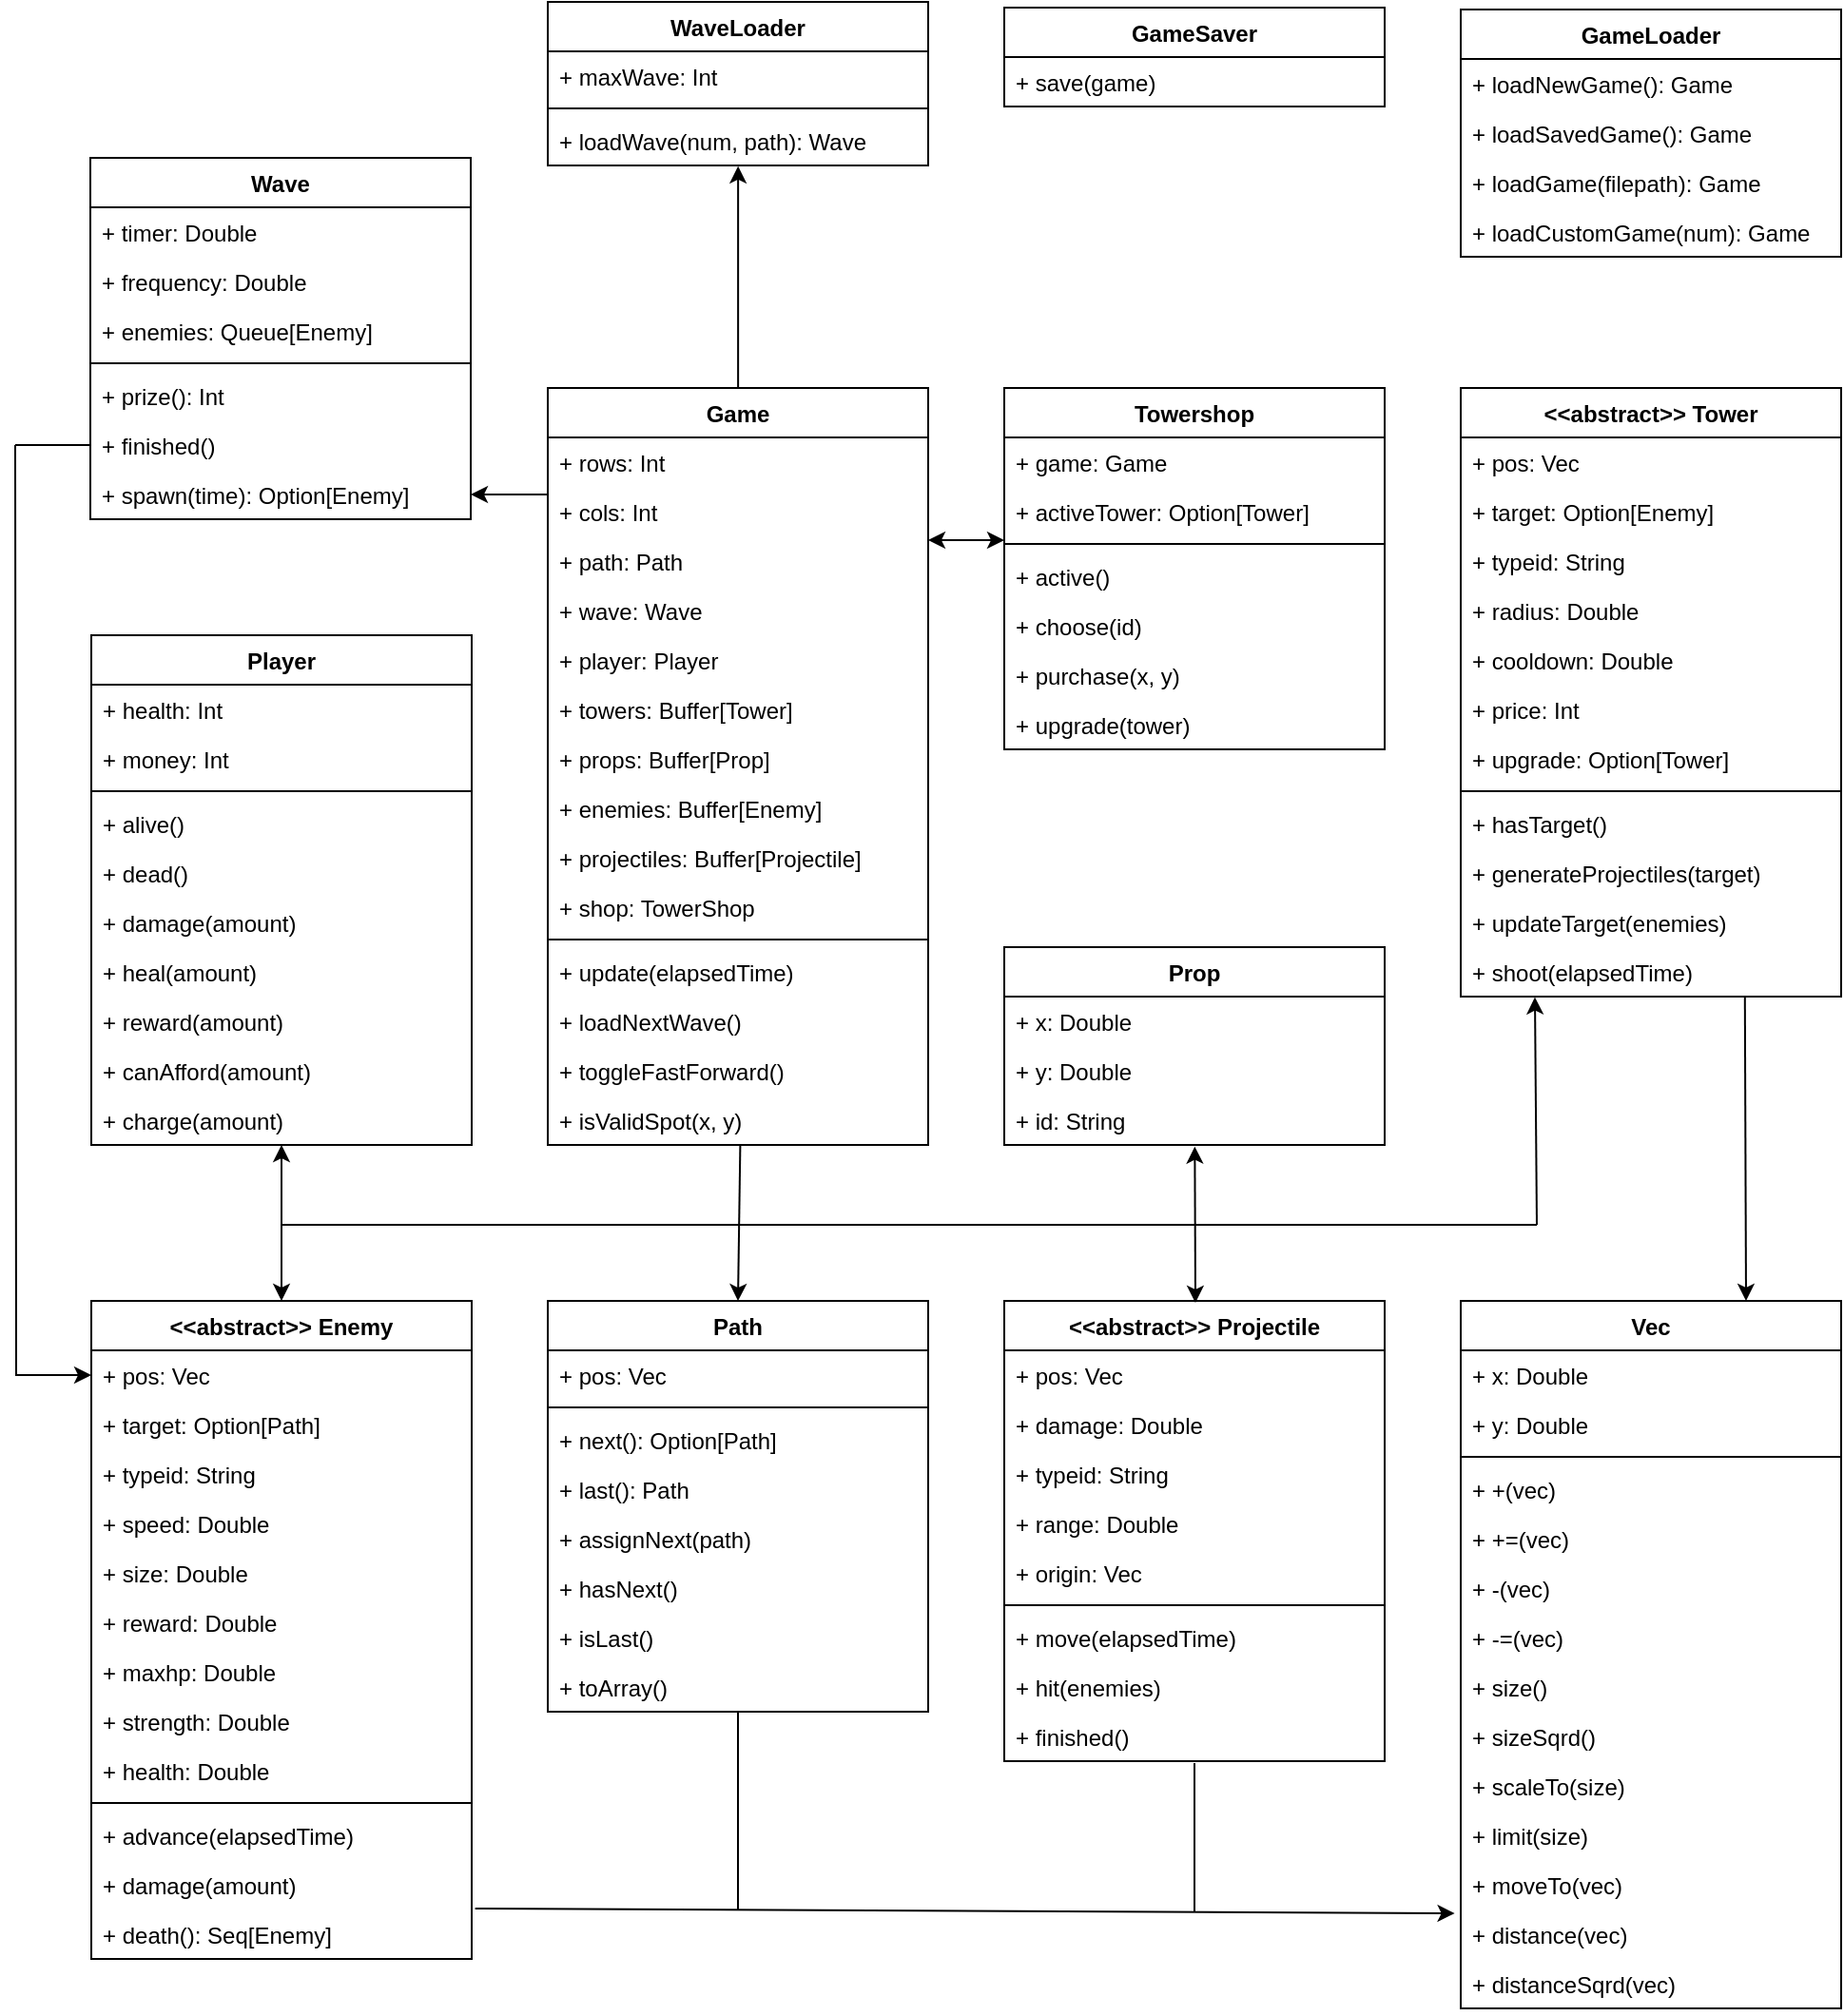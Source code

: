 <mxfile version="10.6.2" type="device"><diagram id="_A9ZsMwv0akL2j7kG6Yg" name="Page-1"><mxGraphModel dx="2323" dy="1255" grid="1" gridSize="10" guides="1" tooltips="1" connect="1" arrows="1" fold="1" page="1" pageScale="1" pageWidth="827" pageHeight="1169" math="0" shadow="0"><root><mxCell id="0"/><mxCell id="1" parent="0"/><mxCell id="PVqgf849tcAsKXQQycSv-12" value="Game" style="swimlane;fontStyle=1;childLayout=stackLayout;horizontal=1;startSize=26;fillColor=none;horizontalStack=0;resizeParent=1;resizeParentMax=0;resizeLast=0;collapsible=1;marginBottom=0;" parent="1" vertex="1"><mxGeometry x="320" y="240" width="200" height="398" as="geometry"/></mxCell><mxCell id="PVqgf849tcAsKXQQycSv-13" value="+ rows: Int&#10;&#10;" style="text;strokeColor=none;fillColor=none;align=left;verticalAlign=top;spacingLeft=4;spacingRight=4;overflow=hidden;rotatable=0;points=[[0,0.5],[1,0.5]];portConstraint=eastwest;" parent="PVqgf849tcAsKXQQycSv-12" vertex="1"><mxGeometry y="26" width="200" height="26" as="geometry"/></mxCell><mxCell id="PVqgf849tcAsKXQQycSv-14" value="+ cols: Int" style="text;strokeColor=none;fillColor=none;align=left;verticalAlign=top;spacingLeft=4;spacingRight=4;overflow=hidden;rotatable=0;points=[[0,0.5],[1,0.5]];portConstraint=eastwest;" parent="PVqgf849tcAsKXQQycSv-12" vertex="1"><mxGeometry y="52" width="200" height="26" as="geometry"/></mxCell><mxCell id="PVqgf849tcAsKXQQycSv-15" value="+ path: Path" style="text;strokeColor=none;fillColor=none;align=left;verticalAlign=top;spacingLeft=4;spacingRight=4;overflow=hidden;rotatable=0;points=[[0,0.5],[1,0.5]];portConstraint=eastwest;" parent="PVqgf849tcAsKXQQycSv-12" vertex="1"><mxGeometry y="78" width="200" height="26" as="geometry"/></mxCell><mxCell id="PVqgf849tcAsKXQQycSv-16" value="+ wave: Wave" style="text;strokeColor=none;fillColor=none;align=left;verticalAlign=top;spacingLeft=4;spacingRight=4;overflow=hidden;rotatable=0;points=[[0,0.5],[1,0.5]];portConstraint=eastwest;" parent="PVqgf849tcAsKXQQycSv-12" vertex="1"><mxGeometry y="104" width="200" height="26" as="geometry"/></mxCell><mxCell id="PVqgf849tcAsKXQQycSv-17" value="+ player: Player" style="text;strokeColor=none;fillColor=none;align=left;verticalAlign=top;spacingLeft=4;spacingRight=4;overflow=hidden;rotatable=0;points=[[0,0.5],[1,0.5]];portConstraint=eastwest;" parent="PVqgf849tcAsKXQQycSv-12" vertex="1"><mxGeometry y="130" width="200" height="26" as="geometry"/></mxCell><mxCell id="PVqgf849tcAsKXQQycSv-18" value="+ towers: Buffer[Tower]" style="text;strokeColor=none;fillColor=none;align=left;verticalAlign=top;spacingLeft=4;spacingRight=4;overflow=hidden;rotatable=0;points=[[0,0.5],[1,0.5]];portConstraint=eastwest;" parent="PVqgf849tcAsKXQQycSv-12" vertex="1"><mxGeometry y="156" width="200" height="26" as="geometry"/></mxCell><mxCell id="PVqgf849tcAsKXQQycSv-19" value="+ props: Buffer[Prop]" style="text;strokeColor=none;fillColor=none;align=left;verticalAlign=top;spacingLeft=4;spacingRight=4;overflow=hidden;rotatable=0;points=[[0,0.5],[1,0.5]];portConstraint=eastwest;" parent="PVqgf849tcAsKXQQycSv-12" vertex="1"><mxGeometry y="182" width="200" height="26" as="geometry"/></mxCell><mxCell id="PVqgf849tcAsKXQQycSv-20" value="+ enemies: Buffer[Enemy]" style="text;strokeColor=none;fillColor=none;align=left;verticalAlign=top;spacingLeft=4;spacingRight=4;overflow=hidden;rotatable=0;points=[[0,0.5],[1,0.5]];portConstraint=eastwest;" parent="PVqgf849tcAsKXQQycSv-12" vertex="1"><mxGeometry y="208" width="200" height="26" as="geometry"/></mxCell><mxCell id="PVqgf849tcAsKXQQycSv-21" value="+ projectiles: Buffer[Projectile]" style="text;strokeColor=none;fillColor=none;align=left;verticalAlign=top;spacingLeft=4;spacingRight=4;overflow=hidden;rotatable=0;points=[[0,0.5],[1,0.5]];portConstraint=eastwest;" parent="PVqgf849tcAsKXQQycSv-12" vertex="1"><mxGeometry y="234" width="200" height="26" as="geometry"/></mxCell><mxCell id="PVqgf849tcAsKXQQycSv-22" value="+ shop: TowerShop" style="text;strokeColor=none;fillColor=none;align=left;verticalAlign=top;spacingLeft=4;spacingRight=4;overflow=hidden;rotatable=0;points=[[0,0.5],[1,0.5]];portConstraint=eastwest;" parent="PVqgf849tcAsKXQQycSv-12" vertex="1"><mxGeometry y="260" width="200" height="26" as="geometry"/></mxCell><mxCell id="PVqgf849tcAsKXQQycSv-37" value="" style="line;strokeWidth=1;fillColor=none;align=left;verticalAlign=middle;spacingTop=-1;spacingLeft=3;spacingRight=3;rotatable=0;labelPosition=right;points=[];portConstraint=eastwest;" parent="PVqgf849tcAsKXQQycSv-12" vertex="1"><mxGeometry y="286" width="200" height="8" as="geometry"/></mxCell><mxCell id="PVqgf849tcAsKXQQycSv-55" value="+ update(elapsedTime)" style="text;strokeColor=none;fillColor=none;align=left;verticalAlign=top;spacingLeft=4;spacingRight=4;overflow=hidden;rotatable=0;points=[[0,0.5],[1,0.5]];portConstraint=eastwest;" parent="PVqgf849tcAsKXQQycSv-12" vertex="1"><mxGeometry y="294" width="200" height="26" as="geometry"/></mxCell><mxCell id="PVqgf849tcAsKXQQycSv-56" value="+ loadNextWave()" style="text;strokeColor=none;fillColor=none;align=left;verticalAlign=top;spacingLeft=4;spacingRight=4;overflow=hidden;rotatable=0;points=[[0,0.5],[1,0.5]];portConstraint=eastwest;" parent="PVqgf849tcAsKXQQycSv-12" vertex="1"><mxGeometry y="320" width="200" height="26" as="geometry"/></mxCell><mxCell id="PVqgf849tcAsKXQQycSv-57" value="+ toggleFastForward()" style="text;strokeColor=none;fillColor=none;align=left;verticalAlign=top;spacingLeft=4;spacingRight=4;overflow=hidden;rotatable=0;points=[[0,0.5],[1,0.5]];portConstraint=eastwest;" parent="PVqgf849tcAsKXQQycSv-12" vertex="1"><mxGeometry y="346" width="200" height="26" as="geometry"/></mxCell><mxCell id="PVqgf849tcAsKXQQycSv-59" value="+ isValidSpot(x, y)" style="text;strokeColor=none;fillColor=none;align=left;verticalAlign=top;spacingLeft=4;spacingRight=4;overflow=hidden;rotatable=0;points=[[0,0.5],[1,0.5]];portConstraint=eastwest;" parent="PVqgf849tcAsKXQQycSv-12" vertex="1"><mxGeometry y="372" width="200" height="26" as="geometry"/></mxCell><mxCell id="PVqgf849tcAsKXQQycSv-60" value="&lt;&lt;abstract&gt;&gt; Enemy&#10;&#10;" style="swimlane;fontStyle=1;align=center;verticalAlign=top;childLayout=stackLayout;horizontal=1;startSize=26;horizontalStack=0;resizeParent=1;resizeParentMax=0;resizeLast=0;collapsible=1;marginBottom=0;" parent="1" vertex="1"><mxGeometry x="80" y="720" width="200" height="346" as="geometry"/></mxCell><mxCell id="PVqgf849tcAsKXQQycSv-72" value="+ pos: Vec" style="text;strokeColor=none;fillColor=none;align=left;verticalAlign=top;spacingLeft=4;spacingRight=4;overflow=hidden;rotatable=0;points=[[0,0.5],[1,0.5]];portConstraint=eastwest;" parent="PVqgf849tcAsKXQQycSv-60" vertex="1"><mxGeometry y="26" width="200" height="26" as="geometry"/></mxCell><mxCell id="PVqgf849tcAsKXQQycSv-65" value="+ target: Option[Path]" style="text;strokeColor=none;fillColor=none;align=left;verticalAlign=top;spacingLeft=4;spacingRight=4;overflow=hidden;rotatable=0;points=[[0,0.5],[1,0.5]];portConstraint=eastwest;" parent="PVqgf849tcAsKXQQycSv-60" vertex="1"><mxGeometry y="52" width="200" height="26" as="geometry"/></mxCell><mxCell id="PVqgf849tcAsKXQQycSv-66" value="+ typeid: String" style="text;strokeColor=none;fillColor=none;align=left;verticalAlign=top;spacingLeft=4;spacingRight=4;overflow=hidden;rotatable=0;points=[[0,0.5],[1,0.5]];portConstraint=eastwest;" parent="PVqgf849tcAsKXQQycSv-60" vertex="1"><mxGeometry y="78" width="200" height="26" as="geometry"/></mxCell><mxCell id="PVqgf849tcAsKXQQycSv-67" value="+ speed: Double" style="text;strokeColor=none;fillColor=none;align=left;verticalAlign=top;spacingLeft=4;spacingRight=4;overflow=hidden;rotatable=0;points=[[0,0.5],[1,0.5]];portConstraint=eastwest;" parent="PVqgf849tcAsKXQQycSv-60" vertex="1"><mxGeometry y="104" width="200" height="26" as="geometry"/></mxCell><mxCell id="PVqgf849tcAsKXQQycSv-68" value="+ size: Double" style="text;strokeColor=none;fillColor=none;align=left;verticalAlign=top;spacingLeft=4;spacingRight=4;overflow=hidden;rotatable=0;points=[[0,0.5],[1,0.5]];portConstraint=eastwest;" parent="PVqgf849tcAsKXQQycSv-60" vertex="1"><mxGeometry y="130" width="200" height="26" as="geometry"/></mxCell><mxCell id="PVqgf849tcAsKXQQycSv-69" value="+ reward: Double" style="text;strokeColor=none;fillColor=none;align=left;verticalAlign=top;spacingLeft=4;spacingRight=4;overflow=hidden;rotatable=0;points=[[0,0.5],[1,0.5]];portConstraint=eastwest;" parent="PVqgf849tcAsKXQQycSv-60" vertex="1"><mxGeometry y="156" width="200" height="26" as="geometry"/></mxCell><mxCell id="PVqgf849tcAsKXQQycSv-70" value="+ maxhp: Double" style="text;strokeColor=none;fillColor=none;align=left;verticalAlign=top;spacingLeft=4;spacingRight=4;overflow=hidden;rotatable=0;points=[[0,0.5],[1,0.5]];portConstraint=eastwest;" parent="PVqgf849tcAsKXQQycSv-60" vertex="1"><mxGeometry y="182" width="200" height="26" as="geometry"/></mxCell><mxCell id="PVqgf849tcAsKXQQycSv-71" value="+ strength: Double" style="text;strokeColor=none;fillColor=none;align=left;verticalAlign=top;spacingLeft=4;spacingRight=4;overflow=hidden;rotatable=0;points=[[0,0.5],[1,0.5]];portConstraint=eastwest;" parent="PVqgf849tcAsKXQQycSv-60" vertex="1"><mxGeometry y="208" width="200" height="26" as="geometry"/></mxCell><mxCell id="PVqgf849tcAsKXQQycSv-73" value="+ health: Double" style="text;strokeColor=none;fillColor=none;align=left;verticalAlign=top;spacingLeft=4;spacingRight=4;overflow=hidden;rotatable=0;points=[[0,0.5],[1,0.5]];portConstraint=eastwest;" parent="PVqgf849tcAsKXQQycSv-60" vertex="1"><mxGeometry y="234" width="200" height="26" as="geometry"/></mxCell><mxCell id="PVqgf849tcAsKXQQycSv-62" value="" style="line;strokeWidth=1;fillColor=none;align=left;verticalAlign=middle;spacingTop=-1;spacingLeft=3;spacingRight=3;rotatable=0;labelPosition=right;points=[];portConstraint=eastwest;" parent="PVqgf849tcAsKXQQycSv-60" vertex="1"><mxGeometry y="260" width="200" height="8" as="geometry"/></mxCell><mxCell id="PVqgf849tcAsKXQQycSv-76" value="+ advance(elapsedTime)" style="text;strokeColor=none;fillColor=none;align=left;verticalAlign=top;spacingLeft=4;spacingRight=4;overflow=hidden;rotatable=0;points=[[0,0.5],[1,0.5]];portConstraint=eastwest;" parent="PVqgf849tcAsKXQQycSv-60" vertex="1"><mxGeometry y="268" width="200" height="26" as="geometry"/></mxCell><mxCell id="PVqgf849tcAsKXQQycSv-74" value="+ damage(amount)" style="text;strokeColor=none;fillColor=none;align=left;verticalAlign=top;spacingLeft=4;spacingRight=4;overflow=hidden;rotatable=0;points=[[0,0.5],[1,0.5]];portConstraint=eastwest;" parent="PVqgf849tcAsKXQQycSv-60" vertex="1"><mxGeometry y="294" width="200" height="26" as="geometry"/></mxCell><mxCell id="PVqgf849tcAsKXQQycSv-75" value="+ death(): Seq[Enemy]" style="text;strokeColor=none;fillColor=none;align=left;verticalAlign=top;spacingLeft=4;spacingRight=4;overflow=hidden;rotatable=0;points=[[0,0.5],[1,0.5]];portConstraint=eastwest;" parent="PVqgf849tcAsKXQQycSv-60" vertex="1"><mxGeometry y="320" width="200" height="26" as="geometry"/></mxCell><mxCell id="PVqgf849tcAsKXQQycSv-87" value="Path&#10;" style="swimlane;fontStyle=1;align=center;verticalAlign=top;childLayout=stackLayout;horizontal=1;startSize=26;horizontalStack=0;resizeParent=1;resizeParentMax=0;resizeLast=0;collapsible=1;marginBottom=0;" parent="1" vertex="1"><mxGeometry x="320" y="720" width="200" height="216" as="geometry"/></mxCell><mxCell id="PVqgf849tcAsKXQQycSv-88" value="+ pos: Vec" style="text;strokeColor=none;fillColor=none;align=left;verticalAlign=top;spacingLeft=4;spacingRight=4;overflow=hidden;rotatable=0;points=[[0,0.5],[1,0.5]];portConstraint=eastwest;" parent="PVqgf849tcAsKXQQycSv-87" vertex="1"><mxGeometry y="26" width="200" height="26" as="geometry"/></mxCell><mxCell id="PVqgf849tcAsKXQQycSv-99" value="" style="line;strokeWidth=1;fillColor=none;align=left;verticalAlign=middle;spacingTop=-1;spacingLeft=3;spacingRight=3;rotatable=0;labelPosition=right;points=[];portConstraint=eastwest;" parent="PVqgf849tcAsKXQQycSv-87" vertex="1"><mxGeometry y="52" width="200" height="8" as="geometry"/></mxCell><mxCell id="PVqgf849tcAsKXQQycSv-89" value="+ next(): Option[Path]" style="text;strokeColor=none;fillColor=none;align=left;verticalAlign=top;spacingLeft=4;spacingRight=4;overflow=hidden;rotatable=0;points=[[0,0.5],[1,0.5]];portConstraint=eastwest;" parent="PVqgf849tcAsKXQQycSv-87" vertex="1"><mxGeometry y="60" width="200" height="26" as="geometry"/></mxCell><mxCell id="PVqgf849tcAsKXQQycSv-90" value="+ last(): Path" style="text;strokeColor=none;fillColor=none;align=left;verticalAlign=top;spacingLeft=4;spacingRight=4;overflow=hidden;rotatable=0;points=[[0,0.5],[1,0.5]];portConstraint=eastwest;" parent="PVqgf849tcAsKXQQycSv-87" vertex="1"><mxGeometry y="86" width="200" height="26" as="geometry"/></mxCell><mxCell id="PVqgf849tcAsKXQQycSv-91" value="+ assignNext(path)" style="text;strokeColor=none;fillColor=none;align=left;verticalAlign=top;spacingLeft=4;spacingRight=4;overflow=hidden;rotatable=0;points=[[0,0.5],[1,0.5]];portConstraint=eastwest;" parent="PVqgf849tcAsKXQQycSv-87" vertex="1"><mxGeometry y="112" width="200" height="26" as="geometry"/></mxCell><mxCell id="PVqgf849tcAsKXQQycSv-92" value="+ hasNext()" style="text;strokeColor=none;fillColor=none;align=left;verticalAlign=top;spacingLeft=4;spacingRight=4;overflow=hidden;rotatable=0;points=[[0,0.5],[1,0.5]];portConstraint=eastwest;" parent="PVqgf849tcAsKXQQycSv-87" vertex="1"><mxGeometry y="138" width="200" height="26" as="geometry"/></mxCell><mxCell id="PVqgf849tcAsKXQQycSv-93" value="+ isLast()" style="text;strokeColor=none;fillColor=none;align=left;verticalAlign=top;spacingLeft=4;spacingRight=4;overflow=hidden;rotatable=0;points=[[0,0.5],[1,0.5]];portConstraint=eastwest;" parent="PVqgf849tcAsKXQQycSv-87" vertex="1"><mxGeometry y="164" width="200" height="26" as="geometry"/></mxCell><mxCell id="PVqgf849tcAsKXQQycSv-94" value="+ toArray()" style="text;strokeColor=none;fillColor=none;align=left;verticalAlign=top;spacingLeft=4;spacingRight=4;overflow=hidden;rotatable=0;points=[[0,0.5],[1,0.5]];portConstraint=eastwest;" parent="PVqgf849tcAsKXQQycSv-87" vertex="1"><mxGeometry y="190" width="200" height="26" as="geometry"/></mxCell><mxCell id="PVqgf849tcAsKXQQycSv-103" value="&lt;&lt;abstract&gt;&gt; Projectile&#10;&#10;" style="swimlane;fontStyle=1;align=center;verticalAlign=top;childLayout=stackLayout;horizontal=1;startSize=26;horizontalStack=0;resizeParent=1;resizeParentMax=0;resizeLast=0;collapsible=1;marginBottom=0;" parent="1" vertex="1"><mxGeometry x="560" y="720" width="200" height="242" as="geometry"/></mxCell><mxCell id="PVqgf849tcAsKXQQycSv-104" value="+ pos: Vec" style="text;strokeColor=none;fillColor=none;align=left;verticalAlign=top;spacingLeft=4;spacingRight=4;overflow=hidden;rotatable=0;points=[[0,0.5],[1,0.5]];portConstraint=eastwest;" parent="PVqgf849tcAsKXQQycSv-103" vertex="1"><mxGeometry y="26" width="200" height="26" as="geometry"/></mxCell><mxCell id="PVqgf849tcAsKXQQycSv-105" value="+ damage: Double" style="text;strokeColor=none;fillColor=none;align=left;verticalAlign=top;spacingLeft=4;spacingRight=4;overflow=hidden;rotatable=0;points=[[0,0.5],[1,0.5]];portConstraint=eastwest;" parent="PVqgf849tcAsKXQQycSv-103" vertex="1"><mxGeometry y="52" width="200" height="26" as="geometry"/></mxCell><mxCell id="PVqgf849tcAsKXQQycSv-106" value="+ typeid: String" style="text;strokeColor=none;fillColor=none;align=left;verticalAlign=top;spacingLeft=4;spacingRight=4;overflow=hidden;rotatable=0;points=[[0,0.5],[1,0.5]];portConstraint=eastwest;" parent="PVqgf849tcAsKXQQycSv-103" vertex="1"><mxGeometry y="78" width="200" height="26" as="geometry"/></mxCell><mxCell id="PVqgf849tcAsKXQQycSv-107" value="+ range: Double" style="text;strokeColor=none;fillColor=none;align=left;verticalAlign=top;spacingLeft=4;spacingRight=4;overflow=hidden;rotatable=0;points=[[0,0.5],[1,0.5]];portConstraint=eastwest;" parent="PVqgf849tcAsKXQQycSv-103" vertex="1"><mxGeometry y="104" width="200" height="26" as="geometry"/></mxCell><mxCell id="PVqgf849tcAsKXQQycSv-108" value="+ origin: Vec" style="text;strokeColor=none;fillColor=none;align=left;verticalAlign=top;spacingLeft=4;spacingRight=4;overflow=hidden;rotatable=0;points=[[0,0.5],[1,0.5]];portConstraint=eastwest;" parent="PVqgf849tcAsKXQQycSv-103" vertex="1"><mxGeometry y="130" width="200" height="26" as="geometry"/></mxCell><mxCell id="PVqgf849tcAsKXQQycSv-113" value="" style="line;strokeWidth=1;fillColor=none;align=left;verticalAlign=middle;spacingTop=-1;spacingLeft=3;spacingRight=3;rotatable=0;labelPosition=right;points=[];portConstraint=eastwest;" parent="PVqgf849tcAsKXQQycSv-103" vertex="1"><mxGeometry y="156" width="200" height="8" as="geometry"/></mxCell><mxCell id="PVqgf849tcAsKXQQycSv-109" value="+ move(elapsedTime)" style="text;strokeColor=none;fillColor=none;align=left;verticalAlign=top;spacingLeft=4;spacingRight=4;overflow=hidden;rotatable=0;points=[[0,0.5],[1,0.5]];portConstraint=eastwest;" parent="PVqgf849tcAsKXQQycSv-103" vertex="1"><mxGeometry y="164" width="200" height="26" as="geometry"/></mxCell><mxCell id="PVqgf849tcAsKXQQycSv-110" value="+ hit(enemies)" style="text;strokeColor=none;fillColor=none;align=left;verticalAlign=top;spacingLeft=4;spacingRight=4;overflow=hidden;rotatable=0;points=[[0,0.5],[1,0.5]];portConstraint=eastwest;" parent="PVqgf849tcAsKXQQycSv-103" vertex="1"><mxGeometry y="190" width="200" height="26" as="geometry"/></mxCell><mxCell id="PVqgf849tcAsKXQQycSv-111" value="+ finished()" style="text;strokeColor=none;fillColor=none;align=left;verticalAlign=top;spacingLeft=4;spacingRight=4;overflow=hidden;rotatable=0;points=[[0,0.5],[1,0.5]];portConstraint=eastwest;" parent="PVqgf849tcAsKXQQycSv-103" vertex="1"><mxGeometry y="216" width="200" height="26" as="geometry"/></mxCell><mxCell id="PVqgf849tcAsKXQQycSv-117" value="Player&#10;" style="swimlane;fontStyle=1;align=center;verticalAlign=top;childLayout=stackLayout;horizontal=1;startSize=26;horizontalStack=0;resizeParent=1;resizeParentMax=0;resizeLast=0;collapsible=1;marginBottom=0;" parent="1" vertex="1"><mxGeometry x="80" y="370" width="200" height="268" as="geometry"/></mxCell><mxCell id="PVqgf849tcAsKXQQycSv-118" value="+ health: Int" style="text;strokeColor=none;fillColor=none;align=left;verticalAlign=top;spacingLeft=4;spacingRight=4;overflow=hidden;rotatable=0;points=[[0,0.5],[1,0.5]];portConstraint=eastwest;" parent="PVqgf849tcAsKXQQycSv-117" vertex="1"><mxGeometry y="26" width="200" height="26" as="geometry"/></mxCell><mxCell id="PVqgf849tcAsKXQQycSv-120" value="+ money: Int" style="text;strokeColor=none;fillColor=none;align=left;verticalAlign=top;spacingLeft=4;spacingRight=4;overflow=hidden;rotatable=0;points=[[0,0.5],[1,0.5]];portConstraint=eastwest;" parent="PVqgf849tcAsKXQQycSv-117" vertex="1"><mxGeometry y="52" width="200" height="26" as="geometry"/></mxCell><mxCell id="PVqgf849tcAsKXQQycSv-119" value="" style="line;strokeWidth=1;fillColor=none;align=left;verticalAlign=middle;spacingTop=-1;spacingLeft=3;spacingRight=3;rotatable=0;labelPosition=right;points=[];portConstraint=eastwest;" parent="PVqgf849tcAsKXQQycSv-117" vertex="1"><mxGeometry y="78" width="200" height="8" as="geometry"/></mxCell><mxCell id="PVqgf849tcAsKXQQycSv-121" value="+ alive()" style="text;strokeColor=none;fillColor=none;align=left;verticalAlign=top;spacingLeft=4;spacingRight=4;overflow=hidden;rotatable=0;points=[[0,0.5],[1,0.5]];portConstraint=eastwest;" parent="PVqgf849tcAsKXQQycSv-117" vertex="1"><mxGeometry y="86" width="200" height="26" as="geometry"/></mxCell><mxCell id="PVqgf849tcAsKXQQycSv-122" value="+ dead()" style="text;strokeColor=none;fillColor=none;align=left;verticalAlign=top;spacingLeft=4;spacingRight=4;overflow=hidden;rotatable=0;points=[[0,0.5],[1,0.5]];portConstraint=eastwest;" parent="PVqgf849tcAsKXQQycSv-117" vertex="1"><mxGeometry y="112" width="200" height="26" as="geometry"/></mxCell><mxCell id="PVqgf849tcAsKXQQycSv-123" value="+ damage(amount)" style="text;strokeColor=none;fillColor=none;align=left;verticalAlign=top;spacingLeft=4;spacingRight=4;overflow=hidden;rotatable=0;points=[[0,0.5],[1,0.5]];portConstraint=eastwest;" parent="PVqgf849tcAsKXQQycSv-117" vertex="1"><mxGeometry y="138" width="200" height="26" as="geometry"/></mxCell><mxCell id="PVqgf849tcAsKXQQycSv-124" value="+ heal(amount)" style="text;strokeColor=none;fillColor=none;align=left;verticalAlign=top;spacingLeft=4;spacingRight=4;overflow=hidden;rotatable=0;points=[[0,0.5],[1,0.5]];portConstraint=eastwest;" parent="PVqgf849tcAsKXQQycSv-117" vertex="1"><mxGeometry y="164" width="200" height="26" as="geometry"/></mxCell><mxCell id="PVqgf849tcAsKXQQycSv-125" value="+ reward(amount)" style="text;strokeColor=none;fillColor=none;align=left;verticalAlign=top;spacingLeft=4;spacingRight=4;overflow=hidden;rotatable=0;points=[[0,0.5],[1,0.5]];portConstraint=eastwest;" parent="PVqgf849tcAsKXQQycSv-117" vertex="1"><mxGeometry y="190" width="200" height="26" as="geometry"/></mxCell><mxCell id="PVqgf849tcAsKXQQycSv-126" value="+ canAfford(amount)" style="text;strokeColor=none;fillColor=none;align=left;verticalAlign=top;spacingLeft=4;spacingRight=4;overflow=hidden;rotatable=0;points=[[0,0.5],[1,0.5]];portConstraint=eastwest;" parent="PVqgf849tcAsKXQQycSv-117" vertex="1"><mxGeometry y="216" width="200" height="26" as="geometry"/></mxCell><mxCell id="PVqgf849tcAsKXQQycSv-127" value="+ charge(amount)" style="text;strokeColor=none;fillColor=none;align=left;verticalAlign=top;spacingLeft=4;spacingRight=4;overflow=hidden;rotatable=0;points=[[0,0.5],[1,0.5]];portConstraint=eastwest;" parent="PVqgf849tcAsKXQQycSv-117" vertex="1"><mxGeometry y="242" width="200" height="26" as="geometry"/></mxCell><mxCell id="PVqgf849tcAsKXQQycSv-128" value="Prop&#10;" style="swimlane;fontStyle=1;align=center;verticalAlign=top;childLayout=stackLayout;horizontal=1;startSize=26;horizontalStack=0;resizeParent=1;resizeParentMax=0;resizeLast=0;collapsible=1;marginBottom=0;" parent="1" vertex="1"><mxGeometry x="560" y="534" width="200" height="104" as="geometry"/></mxCell><mxCell id="PVqgf849tcAsKXQQycSv-129" value="+ x: Double&#10;" style="text;strokeColor=none;fillColor=none;align=left;verticalAlign=top;spacingLeft=4;spacingRight=4;overflow=hidden;rotatable=0;points=[[0,0.5],[1,0.5]];portConstraint=eastwest;" parent="PVqgf849tcAsKXQQycSv-128" vertex="1"><mxGeometry y="26" width="200" height="26" as="geometry"/></mxCell><mxCell id="PVqgf849tcAsKXQQycSv-130" value="+ y: Double" style="text;strokeColor=none;fillColor=none;align=left;verticalAlign=top;spacingLeft=4;spacingRight=4;overflow=hidden;rotatable=0;points=[[0,0.5],[1,0.5]];portConstraint=eastwest;" parent="PVqgf849tcAsKXQQycSv-128" vertex="1"><mxGeometry y="52" width="200" height="26" as="geometry"/></mxCell><mxCell id="PVqgf849tcAsKXQQycSv-132" value="+ id: String" style="text;strokeColor=none;fillColor=none;align=left;verticalAlign=top;spacingLeft=4;spacingRight=4;overflow=hidden;rotatable=0;points=[[0,0.5],[1,0.5]];portConstraint=eastwest;" parent="PVqgf849tcAsKXQQycSv-128" vertex="1"><mxGeometry y="78" width="200" height="26" as="geometry"/></mxCell><mxCell id="PVqgf849tcAsKXQQycSv-140" value="&lt;&lt;abstract&gt;&gt; Tower&#10;" style="swimlane;fontStyle=1;align=center;verticalAlign=top;childLayout=stackLayout;horizontal=1;startSize=26;horizontalStack=0;resizeParent=1;resizeParentMax=0;resizeLast=0;collapsible=1;marginBottom=0;" parent="1" vertex="1"><mxGeometry x="800" y="240" width="200" height="320" as="geometry"/></mxCell><mxCell id="PVqgf849tcAsKXQQycSv-141" value="+ pos: Vec" style="text;strokeColor=none;fillColor=none;align=left;verticalAlign=top;spacingLeft=4;spacingRight=4;overflow=hidden;rotatable=0;points=[[0,0.5],[1,0.5]];portConstraint=eastwest;" parent="PVqgf849tcAsKXQQycSv-140" vertex="1"><mxGeometry y="26" width="200" height="26" as="geometry"/></mxCell><mxCell id="PVqgf849tcAsKXQQycSv-142" value="+ target: Option[Enemy]" style="text;strokeColor=none;fillColor=none;align=left;verticalAlign=top;spacingLeft=4;spacingRight=4;overflow=hidden;rotatable=0;points=[[0,0.5],[1,0.5]];portConstraint=eastwest;" parent="PVqgf849tcAsKXQQycSv-140" vertex="1"><mxGeometry y="52" width="200" height="26" as="geometry"/></mxCell><mxCell id="PVqgf849tcAsKXQQycSv-143" value="+ typeid: String" style="text;strokeColor=none;fillColor=none;align=left;verticalAlign=top;spacingLeft=4;spacingRight=4;overflow=hidden;rotatable=0;points=[[0,0.5],[1,0.5]];portConstraint=eastwest;" parent="PVqgf849tcAsKXQQycSv-140" vertex="1"><mxGeometry y="78" width="200" height="26" as="geometry"/></mxCell><mxCell id="PVqgf849tcAsKXQQycSv-144" value="+ radius: Double" style="text;strokeColor=none;fillColor=none;align=left;verticalAlign=top;spacingLeft=4;spacingRight=4;overflow=hidden;rotatable=0;points=[[0,0.5],[1,0.5]];portConstraint=eastwest;" parent="PVqgf849tcAsKXQQycSv-140" vertex="1"><mxGeometry y="104" width="200" height="26" as="geometry"/></mxCell><mxCell id="PVqgf849tcAsKXQQycSv-145" value="+ cooldown: Double" style="text;strokeColor=none;fillColor=none;align=left;verticalAlign=top;spacingLeft=4;spacingRight=4;overflow=hidden;rotatable=0;points=[[0,0.5],[1,0.5]];portConstraint=eastwest;" parent="PVqgf849tcAsKXQQycSv-140" vertex="1"><mxGeometry y="130" width="200" height="26" as="geometry"/></mxCell><mxCell id="PVqgf849tcAsKXQQycSv-146" value="+ price: Int" style="text;strokeColor=none;fillColor=none;align=left;verticalAlign=top;spacingLeft=4;spacingRight=4;overflow=hidden;rotatable=0;points=[[0,0.5],[1,0.5]];portConstraint=eastwest;" parent="PVqgf849tcAsKXQQycSv-140" vertex="1"><mxGeometry y="156" width="200" height="26" as="geometry"/></mxCell><mxCell id="PVqgf849tcAsKXQQycSv-147" value="+ upgrade: Option[Tower]" style="text;strokeColor=none;fillColor=none;align=left;verticalAlign=top;spacingLeft=4;spacingRight=4;overflow=hidden;rotatable=0;points=[[0,0.5],[1,0.5]];portConstraint=eastwest;" parent="PVqgf849tcAsKXQQycSv-140" vertex="1"><mxGeometry y="182" width="200" height="26" as="geometry"/></mxCell><mxCell id="PVqgf849tcAsKXQQycSv-150" value="" style="line;strokeWidth=1;fillColor=none;align=left;verticalAlign=middle;spacingTop=-1;spacingLeft=3;spacingRight=3;rotatable=0;labelPosition=right;points=[];portConstraint=eastwest;" parent="PVqgf849tcAsKXQQycSv-140" vertex="1"><mxGeometry y="208" width="200" height="8" as="geometry"/></mxCell><mxCell id="PVqgf849tcAsKXQQycSv-148" value="+ hasTarget()" style="text;strokeColor=none;fillColor=none;align=left;verticalAlign=top;spacingLeft=4;spacingRight=4;overflow=hidden;rotatable=0;points=[[0,0.5],[1,0.5]];portConstraint=eastwest;" parent="PVqgf849tcAsKXQQycSv-140" vertex="1"><mxGeometry y="216" width="200" height="26" as="geometry"/></mxCell><mxCell id="PVqgf849tcAsKXQQycSv-149" value="+ generateProjectiles(target)" style="text;strokeColor=none;fillColor=none;align=left;verticalAlign=top;spacingLeft=4;spacingRight=4;overflow=hidden;rotatable=0;points=[[0,0.5],[1,0.5]];portConstraint=eastwest;" parent="PVqgf849tcAsKXQQycSv-140" vertex="1"><mxGeometry y="242" width="200" height="26" as="geometry"/></mxCell><mxCell id="PVqgf849tcAsKXQQycSv-151" value="+ updateTarget(enemies)" style="text;strokeColor=none;fillColor=none;align=left;verticalAlign=top;spacingLeft=4;spacingRight=4;overflow=hidden;rotatable=0;points=[[0,0.5],[1,0.5]];portConstraint=eastwest;" parent="PVqgf849tcAsKXQQycSv-140" vertex="1"><mxGeometry y="268" width="200" height="26" as="geometry"/></mxCell><mxCell id="PVqgf849tcAsKXQQycSv-152" value="+ shoot(elapsedTime)" style="text;strokeColor=none;fillColor=none;align=left;verticalAlign=top;spacingLeft=4;spacingRight=4;overflow=hidden;rotatable=0;points=[[0,0.5],[1,0.5]];portConstraint=eastwest;" parent="PVqgf849tcAsKXQQycSv-140" vertex="1"><mxGeometry y="294" width="200" height="26" as="geometry"/></mxCell><mxCell id="PVqgf849tcAsKXQQycSv-154" value="" style="endArrow=none;html=1;edgeStyle=orthogonalEdgeStyle;endFill=0;" parent="1" edge="1"><mxGeometry relative="1" as="geometry"><mxPoint x="180" y="680" as="sourcePoint"/><mxPoint x="840" y="680" as="targetPoint"/></mxGeometry></mxCell><mxCell id="PVqgf849tcAsKXQQycSv-161" value="" style="endArrow=classic;html=1;exitX=0.5;exitY=1;exitDx=0;exitDy=0;strokeWidth=1;startArrow=classic;startFill=1;endFill=1;" parent="1" source="PVqgf849tcAsKXQQycSv-117" edge="1"><mxGeometry relative="1" as="geometry"><mxPoint x="179.5" y="680" as="sourcePoint"/><mxPoint x="180" y="720" as="targetPoint"/></mxGeometry></mxCell><mxCell id="PVqgf849tcAsKXQQycSv-162" value="" style="endArrow=classic;html=1;exitX=0.506;exitY=0.999;exitDx=0;exitDy=0;exitPerimeter=0;endFill=1;" parent="1" source="PVqgf849tcAsKXQQycSv-59" edge="1"><mxGeometry relative="1" as="geometry"><mxPoint x="419.5" y="680" as="sourcePoint"/><mxPoint x="420" y="720" as="targetPoint"/></mxGeometry></mxCell><mxCell id="PVqgf849tcAsKXQQycSv-165" value="" style="endArrow=classic;html=1;exitX=0.5;exitY=1;exitDx=0;exitDy=0;startArrow=classic;startFill=1;endFill=1;" parent="1" edge="1"><mxGeometry relative="1" as="geometry"><mxPoint x="660.167" y="638.833" as="sourcePoint"/><mxPoint x="660.5" y="721" as="targetPoint"/></mxGeometry></mxCell><mxCell id="PVqgf849tcAsKXQQycSv-167" value="Vec&#10;" style="swimlane;fontStyle=1;align=center;verticalAlign=top;childLayout=stackLayout;horizontal=1;startSize=26;horizontalStack=0;resizeParent=1;resizeParentMax=0;resizeLast=0;collapsible=1;marginBottom=0;" parent="1" vertex="1"><mxGeometry x="800" y="720" width="200" height="372" as="geometry"/></mxCell><mxCell id="PVqgf849tcAsKXQQycSv-168" value="+ x: Double" style="text;strokeColor=none;fillColor=none;align=left;verticalAlign=top;spacingLeft=4;spacingRight=4;overflow=hidden;rotatable=0;points=[[0,0.5],[1,0.5]];portConstraint=eastwest;" parent="PVqgf849tcAsKXQQycSv-167" vertex="1"><mxGeometry y="26" width="200" height="26" as="geometry"/></mxCell><mxCell id="PVqgf849tcAsKXQQycSv-170" value="+ y: Double" style="text;strokeColor=none;fillColor=none;align=left;verticalAlign=top;spacingLeft=4;spacingRight=4;overflow=hidden;rotatable=0;points=[[0,0.5],[1,0.5]];portConstraint=eastwest;" parent="PVqgf849tcAsKXQQycSv-167" vertex="1"><mxGeometry y="52" width="200" height="26" as="geometry"/></mxCell><mxCell id="PVqgf849tcAsKXQQycSv-169" value="" style="line;strokeWidth=1;fillColor=none;align=left;verticalAlign=middle;spacingTop=-1;spacingLeft=3;spacingRight=3;rotatable=0;labelPosition=right;points=[];portConstraint=eastwest;" parent="PVqgf849tcAsKXQQycSv-167" vertex="1"><mxGeometry y="78" width="200" height="8" as="geometry"/></mxCell><mxCell id="PVqgf849tcAsKXQQycSv-171" value="+ +(vec)" style="text;strokeColor=none;fillColor=none;align=left;verticalAlign=top;spacingLeft=4;spacingRight=4;overflow=hidden;rotatable=0;points=[[0,0.5],[1,0.5]];portConstraint=eastwest;" parent="PVqgf849tcAsKXQQycSv-167" vertex="1"><mxGeometry y="86" width="200" height="26" as="geometry"/></mxCell><mxCell id="PVqgf849tcAsKXQQycSv-172" value="+ +=(vec)" style="text;strokeColor=none;fillColor=none;align=left;verticalAlign=top;spacingLeft=4;spacingRight=4;overflow=hidden;rotatable=0;points=[[0,0.5],[1,0.5]];portConstraint=eastwest;" parent="PVqgf849tcAsKXQQycSv-167" vertex="1"><mxGeometry y="112" width="200" height="26" as="geometry"/></mxCell><mxCell id="PVqgf849tcAsKXQQycSv-173" value="+ -(vec)" style="text;strokeColor=none;fillColor=none;align=left;verticalAlign=top;spacingLeft=4;spacingRight=4;overflow=hidden;rotatable=0;points=[[0,0.5],[1,0.5]];portConstraint=eastwest;" parent="PVqgf849tcAsKXQQycSv-167" vertex="1"><mxGeometry y="138" width="200" height="26" as="geometry"/></mxCell><mxCell id="PVqgf849tcAsKXQQycSv-174" value="+ -=(vec)" style="text;strokeColor=none;fillColor=none;align=left;verticalAlign=top;spacingLeft=4;spacingRight=4;overflow=hidden;rotatable=0;points=[[0,0.5],[1,0.5]];portConstraint=eastwest;" parent="PVqgf849tcAsKXQQycSv-167" vertex="1"><mxGeometry y="164" width="200" height="26" as="geometry"/></mxCell><mxCell id="PVqgf849tcAsKXQQycSv-175" value="+ size()" style="text;strokeColor=none;fillColor=none;align=left;verticalAlign=top;spacingLeft=4;spacingRight=4;overflow=hidden;rotatable=0;points=[[0,0.5],[1,0.5]];portConstraint=eastwest;" parent="PVqgf849tcAsKXQQycSv-167" vertex="1"><mxGeometry y="190" width="200" height="26" as="geometry"/></mxCell><mxCell id="PVqgf849tcAsKXQQycSv-176" value="+ sizeSqrd()" style="text;strokeColor=none;fillColor=none;align=left;verticalAlign=top;spacingLeft=4;spacingRight=4;overflow=hidden;rotatable=0;points=[[0,0.5],[1,0.5]];portConstraint=eastwest;" parent="PVqgf849tcAsKXQQycSv-167" vertex="1"><mxGeometry y="216" width="200" height="26" as="geometry"/></mxCell><mxCell id="PVqgf849tcAsKXQQycSv-177" value="+ scaleTo(size)" style="text;strokeColor=none;fillColor=none;align=left;verticalAlign=top;spacingLeft=4;spacingRight=4;overflow=hidden;rotatable=0;points=[[0,0.5],[1,0.5]];portConstraint=eastwest;" parent="PVqgf849tcAsKXQQycSv-167" vertex="1"><mxGeometry y="242" width="200" height="26" as="geometry"/></mxCell><mxCell id="PVqgf849tcAsKXQQycSv-178" value="+ limit(size)" style="text;strokeColor=none;fillColor=none;align=left;verticalAlign=top;spacingLeft=4;spacingRight=4;overflow=hidden;rotatable=0;points=[[0,0.5],[1,0.5]];portConstraint=eastwest;" parent="PVqgf849tcAsKXQQycSv-167" vertex="1"><mxGeometry y="268" width="200" height="26" as="geometry"/></mxCell><mxCell id="PVqgf849tcAsKXQQycSv-179" value="+ moveTo(vec)" style="text;strokeColor=none;fillColor=none;align=left;verticalAlign=top;spacingLeft=4;spacingRight=4;overflow=hidden;rotatable=0;points=[[0,0.5],[1,0.5]];portConstraint=eastwest;" parent="PVqgf849tcAsKXQQycSv-167" vertex="1"><mxGeometry y="294" width="200" height="26" as="geometry"/></mxCell><mxCell id="PVqgf849tcAsKXQQycSv-180" value="+ distance(vec)" style="text;strokeColor=none;fillColor=none;align=left;verticalAlign=top;spacingLeft=4;spacingRight=4;overflow=hidden;rotatable=0;points=[[0,0.5],[1,0.5]];portConstraint=eastwest;" parent="PVqgf849tcAsKXQQycSv-167" vertex="1"><mxGeometry y="320" width="200" height="26" as="geometry"/></mxCell><mxCell id="PVqgf849tcAsKXQQycSv-181" value="+ distanceSqrd(vec)" style="text;strokeColor=none;fillColor=none;align=left;verticalAlign=top;spacingLeft=4;spacingRight=4;overflow=hidden;rotatable=0;points=[[0,0.5],[1,0.5]];portConstraint=eastwest;" parent="PVqgf849tcAsKXQQycSv-167" vertex="1"><mxGeometry y="346" width="200" height="26" as="geometry"/></mxCell><mxCell id="PVqgf849tcAsKXQQycSv-205" value="Towershop&#10;" style="swimlane;fontStyle=1;align=center;verticalAlign=top;childLayout=stackLayout;horizontal=1;startSize=26;horizontalStack=0;resizeParent=1;resizeParentMax=0;resizeLast=0;collapsible=1;marginBottom=0;" parent="1" vertex="1"><mxGeometry x="560" y="240" width="200" height="190" as="geometry"/></mxCell><mxCell id="PVqgf849tcAsKXQQycSv-269" value="+ game: Game" style="text;strokeColor=none;fillColor=none;align=left;verticalAlign=top;spacingLeft=4;spacingRight=4;overflow=hidden;rotatable=0;points=[[0,0.5],[1,0.5]];portConstraint=eastwest;" parent="PVqgf849tcAsKXQQycSv-205" vertex="1"><mxGeometry y="26" width="200" height="26" as="geometry"/></mxCell><mxCell id="PVqgf849tcAsKXQQycSv-206" value="+ activeTower: Option[Tower]" style="text;strokeColor=none;fillColor=none;align=left;verticalAlign=top;spacingLeft=4;spacingRight=4;overflow=hidden;rotatable=0;points=[[0,0.5],[1,0.5]];portConstraint=eastwest;" parent="PVqgf849tcAsKXQQycSv-205" vertex="1"><mxGeometry y="52" width="200" height="26" as="geometry"/></mxCell><mxCell id="PVqgf849tcAsKXQQycSv-213" value="" style="line;strokeWidth=1;fillColor=none;align=left;verticalAlign=middle;spacingTop=-1;spacingLeft=3;spacingRight=3;rotatable=0;labelPosition=right;points=[];portConstraint=eastwest;" parent="PVqgf849tcAsKXQQycSv-205" vertex="1"><mxGeometry y="78" width="200" height="8" as="geometry"/></mxCell><mxCell id="PVqgf849tcAsKXQQycSv-207" value="+ active()" style="text;strokeColor=none;fillColor=none;align=left;verticalAlign=top;spacingLeft=4;spacingRight=4;overflow=hidden;rotatable=0;points=[[0,0.5],[1,0.5]];portConstraint=eastwest;" parent="PVqgf849tcAsKXQQycSv-205" vertex="1"><mxGeometry y="86" width="200" height="26" as="geometry"/></mxCell><mxCell id="PVqgf849tcAsKXQQycSv-208" value="+ choose(id)" style="text;strokeColor=none;fillColor=none;align=left;verticalAlign=top;spacingLeft=4;spacingRight=4;overflow=hidden;rotatable=0;points=[[0,0.5],[1,0.5]];portConstraint=eastwest;" parent="PVqgf849tcAsKXQQycSv-205" vertex="1"><mxGeometry y="112" width="200" height="26" as="geometry"/></mxCell><mxCell id="PVqgf849tcAsKXQQycSv-209" value="+ purchase(x, y)" style="text;strokeColor=none;fillColor=none;align=left;verticalAlign=top;spacingLeft=4;spacingRight=4;overflow=hidden;rotatable=0;points=[[0,0.5],[1,0.5]];portConstraint=eastwest;" parent="PVqgf849tcAsKXQQycSv-205" vertex="1"><mxGeometry y="138" width="200" height="26" as="geometry"/></mxCell><mxCell id="PVqgf849tcAsKXQQycSv-210" value="+ upgrade(tower)" style="text;strokeColor=none;fillColor=none;align=left;verticalAlign=top;spacingLeft=4;spacingRight=4;overflow=hidden;rotatable=0;points=[[0,0.5],[1,0.5]];portConstraint=eastwest;" parent="PVqgf849tcAsKXQQycSv-205" vertex="1"><mxGeometry y="164" width="200" height="26" as="geometry"/></mxCell><mxCell id="PVqgf849tcAsKXQQycSv-224" value="" style="endArrow=classic;html=1;strokeColor=#000000;strokeWidth=1;startArrow=classic;startFill=1;endFill=1;" parent="1" edge="1"><mxGeometry relative="1" as="geometry"><mxPoint x="520" y="320" as="sourcePoint"/><mxPoint x="560" y="320" as="targetPoint"/></mxGeometry></mxCell><mxCell id="PVqgf849tcAsKXQQycSv-232" value="Wave&#10;" style="swimlane;fontStyle=1;align=center;verticalAlign=top;childLayout=stackLayout;horizontal=1;startSize=26;horizontalStack=0;resizeParent=1;resizeParentMax=0;resizeLast=0;collapsible=1;marginBottom=0;" parent="1" vertex="1"><mxGeometry x="79.5" y="119" width="200" height="190" as="geometry"/></mxCell><mxCell id="PVqgf849tcAsKXQQycSv-233" value="+ timer: Double" style="text;strokeColor=none;fillColor=none;align=left;verticalAlign=top;spacingLeft=4;spacingRight=4;overflow=hidden;rotatable=0;points=[[0,0.5],[1,0.5]];portConstraint=eastwest;" parent="PVqgf849tcAsKXQQycSv-232" vertex="1"><mxGeometry y="26" width="200" height="26" as="geometry"/></mxCell><mxCell id="PVqgf849tcAsKXQQycSv-235" value="+ frequency: Double" style="text;strokeColor=none;fillColor=none;align=left;verticalAlign=top;spacingLeft=4;spacingRight=4;overflow=hidden;rotatable=0;points=[[0,0.5],[1,0.5]];portConstraint=eastwest;" parent="PVqgf849tcAsKXQQycSv-232" vertex="1"><mxGeometry y="52" width="200" height="26" as="geometry"/></mxCell><mxCell id="PVqgf849tcAsKXQQycSv-270" value="+ enemies: Queue[Enemy]" style="text;strokeColor=none;fillColor=none;align=left;verticalAlign=top;spacingLeft=4;spacingRight=4;overflow=hidden;rotatable=0;points=[[0,0.5],[1,0.5]];portConstraint=eastwest;" parent="PVqgf849tcAsKXQQycSv-232" vertex="1"><mxGeometry y="78" width="200" height="26" as="geometry"/></mxCell><mxCell id="PVqgf849tcAsKXQQycSv-234" value="" style="line;strokeWidth=1;fillColor=none;align=left;verticalAlign=middle;spacingTop=-1;spacingLeft=3;spacingRight=3;rotatable=0;labelPosition=right;points=[];portConstraint=eastwest;" parent="PVqgf849tcAsKXQQycSv-232" vertex="1"><mxGeometry y="104" width="200" height="8" as="geometry"/></mxCell><mxCell id="PVqgf849tcAsKXQQycSv-236" value="+ prize(): Int" style="text;strokeColor=none;fillColor=none;align=left;verticalAlign=top;spacingLeft=4;spacingRight=4;overflow=hidden;rotatable=0;points=[[0,0.5],[1,0.5]];portConstraint=eastwest;" parent="PVqgf849tcAsKXQQycSv-232" vertex="1"><mxGeometry y="112" width="200" height="26" as="geometry"/></mxCell><mxCell id="PVqgf849tcAsKXQQycSv-237" value="+ finished()" style="text;strokeColor=none;fillColor=none;align=left;verticalAlign=top;spacingLeft=4;spacingRight=4;overflow=hidden;rotatable=0;points=[[0,0.5],[1,0.5]];portConstraint=eastwest;" parent="PVqgf849tcAsKXQQycSv-232" vertex="1"><mxGeometry y="138" width="200" height="26" as="geometry"/></mxCell><mxCell id="PVqgf849tcAsKXQQycSv-238" value="+ spawn(time): Option[Enemy]" style="text;strokeColor=none;fillColor=none;align=left;verticalAlign=top;spacingLeft=4;spacingRight=4;overflow=hidden;rotatable=0;points=[[0,0.5],[1,0.5]];portConstraint=eastwest;" parent="PVqgf849tcAsKXQQycSv-232" vertex="1"><mxGeometry y="164" width="200" height="26" as="geometry"/></mxCell><mxCell id="PVqgf849tcAsKXQQycSv-244" value="" style="endArrow=classic;html=1;edgeStyle=orthogonalEdgeStyle;strokeColor=#000000;strokeWidth=1;rounded=0;endFill=1;entryX=0;entryY=0.5;entryDx=0;entryDy=0;" parent="1" target="PVqgf849tcAsKXQQycSv-72" edge="1"><mxGeometry relative="1" as="geometry"><mxPoint x="40" y="270" as="sourcePoint"/><mxPoint x="40" y="486" as="targetPoint"/></mxGeometry></mxCell><mxCell id="PVqgf849tcAsKXQQycSv-247" value="WaveLoader&#10;" style="swimlane;fontStyle=1;align=center;verticalAlign=top;childLayout=stackLayout;horizontal=1;startSize=26;horizontalStack=0;resizeParent=1;resizeParentMax=0;resizeLast=0;collapsible=1;marginBottom=0;" parent="1" vertex="1"><mxGeometry x="320" y="37" width="200" height="86" as="geometry"/></mxCell><mxCell id="PVqgf849tcAsKXQQycSv-248" value="+ maxWave: Int" style="text;strokeColor=none;fillColor=none;align=left;verticalAlign=top;spacingLeft=4;spacingRight=4;overflow=hidden;rotatable=0;points=[[0,0.5],[1,0.5]];portConstraint=eastwest;" parent="PVqgf849tcAsKXQQycSv-247" vertex="1"><mxGeometry y="26" width="200" height="26" as="geometry"/></mxCell><mxCell id="PVqgf849tcAsKXQQycSv-250" value="" style="line;strokeWidth=1;fillColor=none;align=left;verticalAlign=middle;spacingTop=-1;spacingLeft=3;spacingRight=3;rotatable=0;labelPosition=right;points=[];portConstraint=eastwest;" parent="PVqgf849tcAsKXQQycSv-247" vertex="1"><mxGeometry y="52" width="200" height="8" as="geometry"/></mxCell><mxCell id="PVqgf849tcAsKXQQycSv-249" value="+ loadWave(num, path): Wave" style="text;strokeColor=none;fillColor=none;align=left;verticalAlign=top;spacingLeft=4;spacingRight=4;overflow=hidden;rotatable=0;points=[[0,0.5],[1,0.5]];portConstraint=eastwest;" parent="PVqgf849tcAsKXQQycSv-247" vertex="1"><mxGeometry y="60" width="200" height="26" as="geometry"/></mxCell><mxCell id="PVqgf849tcAsKXQQycSv-254" value="GameSaver&#10;" style="swimlane;fontStyle=1;align=center;verticalAlign=top;childLayout=stackLayout;horizontal=1;startSize=26;horizontalStack=0;resizeParent=1;resizeParentMax=0;resizeLast=0;collapsible=1;marginBottom=0;" parent="1" vertex="1"><mxGeometry x="560" y="40" width="200" height="52" as="geometry"/></mxCell><mxCell id="PVqgf849tcAsKXQQycSv-255" value="+ save(game)" style="text;strokeColor=none;fillColor=none;align=left;verticalAlign=top;spacingLeft=4;spacingRight=4;overflow=hidden;rotatable=0;points=[[0,0.5],[1,0.5]];portConstraint=eastwest;" parent="PVqgf849tcAsKXQQycSv-254" vertex="1"><mxGeometry y="26" width="200" height="26" as="geometry"/></mxCell><mxCell id="PVqgf849tcAsKXQQycSv-258" value="" style="endArrow=none;html=1;strokeColor=#000000;strokeWidth=1;startArrow=classic;startFill=1;entryX=0.198;entryY=0;entryDx=0;entryDy=0;entryPerimeter=0;exitX=0.603;exitY=1.027;exitDx=0;exitDy=0;exitPerimeter=0;" parent="1" edge="1"><mxGeometry relative="1" as="geometry"><mxPoint x="420.059" y="123.412" as="sourcePoint"/><mxPoint x="420.059" y="239.882" as="targetPoint"/></mxGeometry></mxCell><mxCell id="PVqgf849tcAsKXQQycSv-262" value="GameLoader&#10;" style="swimlane;fontStyle=1;align=center;verticalAlign=top;childLayout=stackLayout;horizontal=1;startSize=26;horizontalStack=0;resizeParent=1;resizeParentMax=0;resizeLast=0;collapsible=1;marginBottom=0;" parent="1" vertex="1"><mxGeometry x="800" y="41" width="200" height="130" as="geometry"/></mxCell><mxCell id="PVqgf849tcAsKXQQycSv-263" value="+ loadNewGame(): Game" style="text;strokeColor=none;fillColor=none;align=left;verticalAlign=top;spacingLeft=4;spacingRight=4;overflow=hidden;rotatable=0;points=[[0,0.5],[1,0.5]];portConstraint=eastwest;" parent="PVqgf849tcAsKXQQycSv-262" vertex="1"><mxGeometry y="26" width="200" height="26" as="geometry"/></mxCell><mxCell id="PVqgf849tcAsKXQQycSv-266" value="+ loadSavedGame(): Game" style="text;strokeColor=none;fillColor=none;align=left;verticalAlign=top;spacingLeft=4;spacingRight=4;overflow=hidden;rotatable=0;points=[[0,0.5],[1,0.5]];portConstraint=eastwest;" parent="PVqgf849tcAsKXQQycSv-262" vertex="1"><mxGeometry y="52" width="200" height="26" as="geometry"/></mxCell><mxCell id="PVqgf849tcAsKXQQycSv-267" value="+ loadGame(filepath): Game" style="text;strokeColor=none;fillColor=none;align=left;verticalAlign=top;spacingLeft=4;spacingRight=4;overflow=hidden;rotatable=0;points=[[0,0.5],[1,0.5]];portConstraint=eastwest;" parent="PVqgf849tcAsKXQQycSv-262" vertex="1"><mxGeometry y="78" width="200" height="26" as="geometry"/></mxCell><mxCell id="Rw9wJObHFjAroQtj9_1S-1" value="+ loadCustomGame(num): Game" style="text;strokeColor=none;fillColor=none;align=left;verticalAlign=top;spacingLeft=4;spacingRight=4;overflow=hidden;rotatable=0;points=[[0,0.5],[1,0.5]];portConstraint=eastwest;" parent="PVqgf849tcAsKXQQycSv-262" vertex="1"><mxGeometry y="104" width="200" height="26" as="geometry"/></mxCell><mxCell id="YP_QqibRv0-zBDPzvzmR-16" value="" style="endArrow=classic;html=1;entryX=0.195;entryY=1.012;entryDx=0;entryDy=0;entryPerimeter=0;" edge="1" parent="1" target="PVqgf849tcAsKXQQycSv-152"><mxGeometry width="50" height="50" relative="1" as="geometry"><mxPoint x="840" y="680" as="sourcePoint"/><mxPoint x="842" y="600" as="targetPoint"/></mxGeometry></mxCell><mxCell id="YP_QqibRv0-zBDPzvzmR-17" value="" style="endArrow=classic;html=1;entryX=0.75;entryY=0;entryDx=0;entryDy=0;exitX=0.747;exitY=1.012;exitDx=0;exitDy=0;exitPerimeter=0;" edge="1" parent="1" source="PVqgf849tcAsKXQQycSv-152" target="PVqgf849tcAsKXQQycSv-167"><mxGeometry width="50" height="50" relative="1" as="geometry"><mxPoint x="1050" y="610" as="sourcePoint"/><mxPoint x="960" y="580" as="targetPoint"/></mxGeometry></mxCell><mxCell id="YP_QqibRv0-zBDPzvzmR-18" value="" style="endArrow=classic;html=1;exitX=1.009;exitY=-0.019;exitDx=0;exitDy=0;exitPerimeter=0;entryX=-0.016;entryY=1.077;entryDx=0;entryDy=0;entryPerimeter=0;" edge="1" parent="1" source="PVqgf849tcAsKXQQycSv-75" target="PVqgf849tcAsKXQQycSv-179"><mxGeometry width="50" height="50" relative="1" as="geometry"><mxPoint x="340" y="1050" as="sourcePoint"/><mxPoint x="390" y="1000" as="targetPoint"/></mxGeometry></mxCell><mxCell id="YP_QqibRv0-zBDPzvzmR-20" value="" style="endArrow=none;html=1;" edge="1" parent="1" target="PVqgf849tcAsKXQQycSv-94"><mxGeometry width="50" height="50" relative="1" as="geometry"><mxPoint x="420" y="1040" as="sourcePoint"/><mxPoint x="380" y="980" as="targetPoint"/></mxGeometry></mxCell><mxCell id="YP_QqibRv0-zBDPzvzmR-21" value="" style="endArrow=none;html=1;" edge="1" parent="1"><mxGeometry width="50" height="50" relative="1" as="geometry"><mxPoint x="660" y="1041" as="sourcePoint"/><mxPoint x="660" y="963" as="targetPoint"/></mxGeometry></mxCell><mxCell id="YP_QqibRv0-zBDPzvzmR-22" value="" style="endArrow=classic;html=1;exitX=0;exitY=0.154;exitDx=0;exitDy=0;exitPerimeter=0;" edge="1" parent="1" source="PVqgf849tcAsKXQQycSv-14" target="PVqgf849tcAsKXQQycSv-238"><mxGeometry width="50" height="50" relative="1" as="geometry"><mxPoint x="250" y="360" as="sourcePoint"/><mxPoint x="300" y="310" as="targetPoint"/></mxGeometry></mxCell><mxCell id="YP_QqibRv0-zBDPzvzmR-23" value="" style="endArrow=none;html=1;" edge="1" parent="1" target="PVqgf849tcAsKXQQycSv-237"><mxGeometry width="50" height="50" relative="1" as="geometry"><mxPoint x="40" y="270" as="sourcePoint"/><mxPoint x="120" y="330" as="targetPoint"/></mxGeometry></mxCell></root></mxGraphModel></diagram></mxfile>